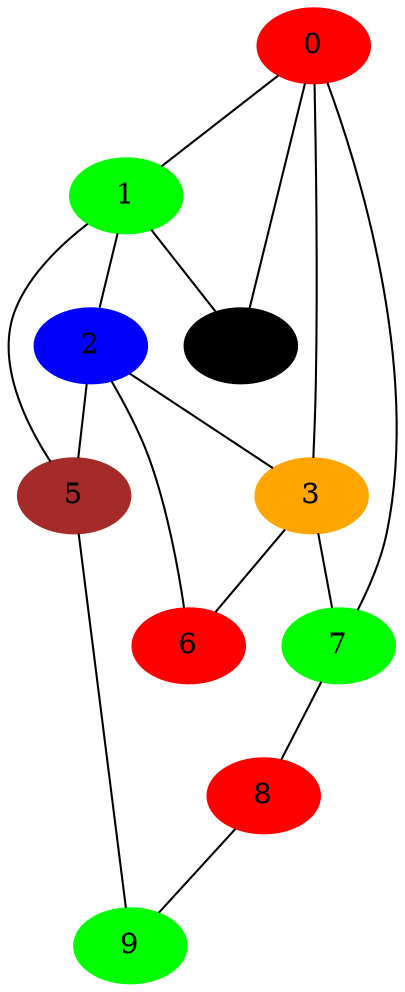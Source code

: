 graph one
{
0 -- 1;
0 -- 3;
0 -- 4;
0 -- 7;
1 -- 2;
1 -- 4;
1 -- 5;
2 -- 3;
2 -- 5;
2 -- 6;
3 -- 6;
3 -- 7;
5 -- 9;
7 -- 8;
8 -- 9;
0  [color = red , style = filled] ;
1  [color = green , style = filled] ;
2  [color = blue , style = filled] ;
3  [color = orange , style = filled] ;
4  [color = black , style = filled] ;
5  [color = brown , style = filled] ;
6  [color = red , style = filled] ;
7  [color = green , style = filled] ;
8  [color = red , style = filled] ;
9  [color = green , style = filled] ;
}
